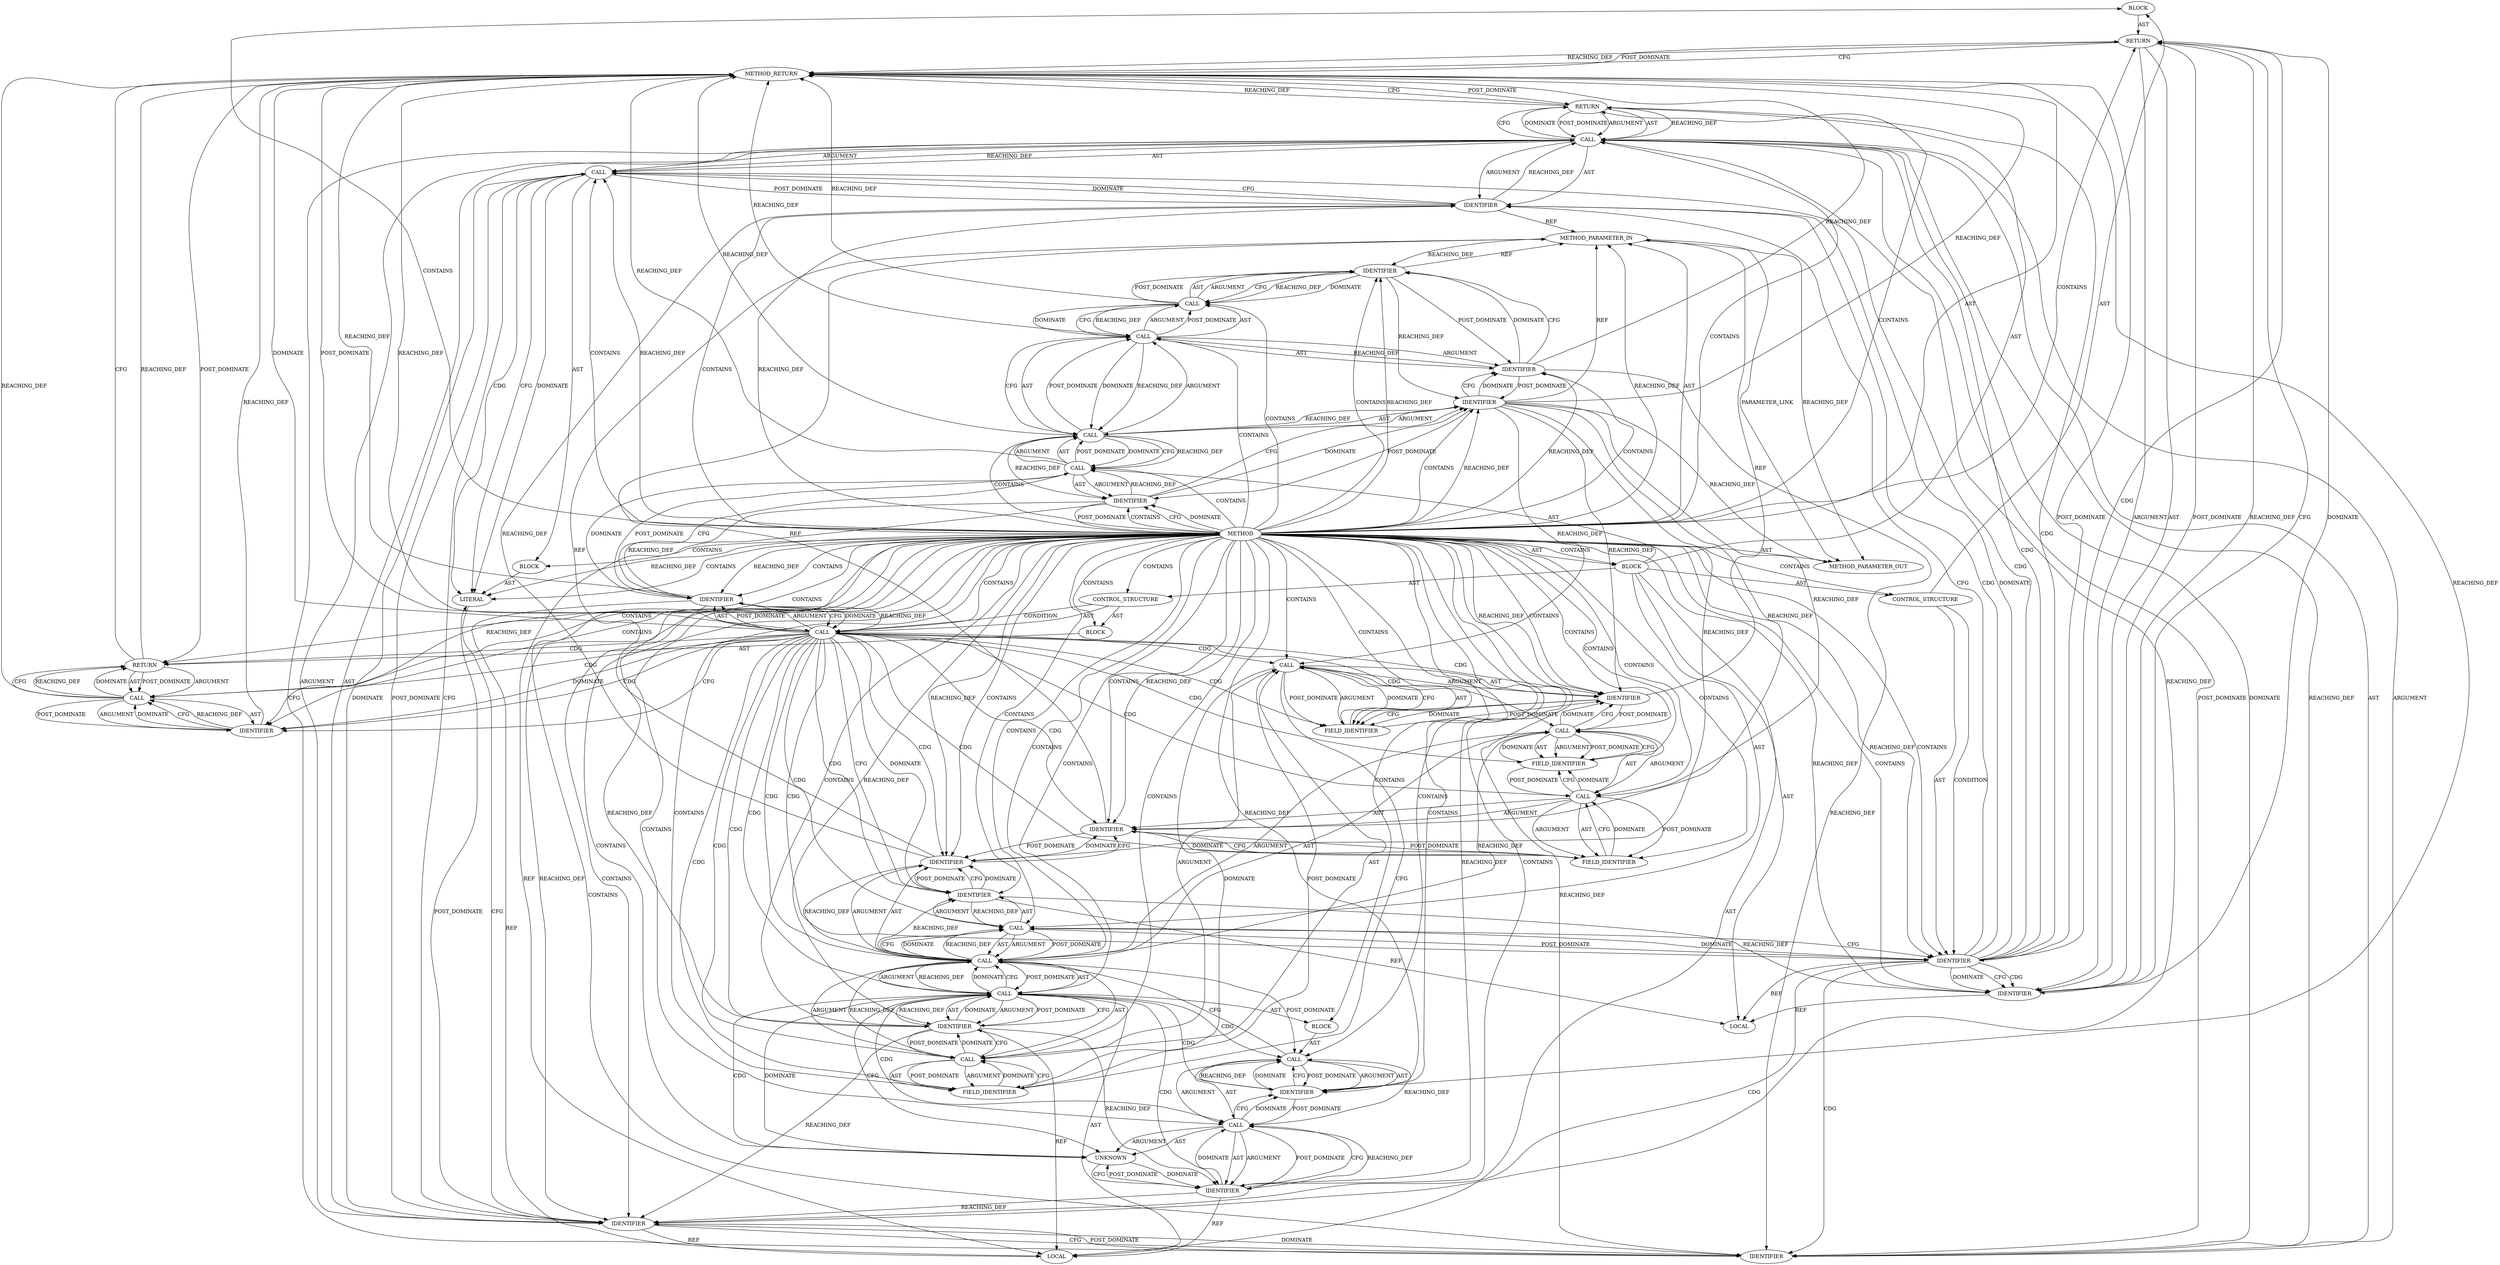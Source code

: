 digraph {
  4423 [label=BLOCK ORDER=2 ARGUMENT_INDEX=-1 CODE="<empty>" COLUMN_NUMBER=3 LINE_NUMBER=1370 TYPE_FULL_NAME="void"]
  4416 [label=CALL ORDER=1 ARGUMENT_INDEX=1 CODE="(void *)(buf) + CEPH_PREAMBLE_LEN" COLUMN_NUMBER=6 METHOD_FULL_NAME="<operator>.addition" LINE_NUMBER=1368 TYPE_FULL_NAME="<empty>" DISPATCH_TYPE="STATIC_DISPATCH" SIGNATURE="" NAME="<operator>.addition"]
  13207 [label=METHOD_PARAMETER_OUT ORDER=1 CODE="struct ceph_connection *con" IS_VARIADIC=false COLUMN_NUMBER=35 LINE_NUMBER=1357 TYPE_FULL_NAME="ceph_connection*" EVALUATION_STRATEGY="BY_VALUE" INDEX=1 NAME="con"]
  4397 [label=CALL ORDER=1 ARGUMENT_INDEX=-1 CODE="-ENOMEM" COLUMN_NUMBER=10 METHOD_FULL_NAME="<operator>.minus" LINE_NUMBER=1365 TYPE_FULL_NAME="<empty>" DISPATCH_TYPE="STATIC_DISPATCH" SIGNATURE="" NAME="<operator>.minus"]
  4394 [label=IDENTIFIER ORDER=1 ARGUMENT_INDEX=1 CODE="buf" COLUMN_NUMBER=7 LINE_NUMBER=1364 TYPE_FULL_NAME="void*" NAME="buf"]
  4396 [label=RETURN ORDER=1 ARGUMENT_INDEX=1 CODE="return -ENOMEM;" COLUMN_NUMBER=3 LINE_NUMBER=1365]
  4384 [label=CALL ORDER=3 ARGUMENT_INDEX=-1 CODE="buf = alloc_conn_buf(con, head_onwire_len(SHA256_DIGEST_SIZE,
						  con_secure(con)))" COLUMN_NUMBER=2 METHOD_FULL_NAME="<operator>.assignment" LINE_NUMBER=1362 TYPE_FULL_NAME="<empty>" DISPATCH_TYPE="STATIC_DISPATCH" SIGNATURE="" NAME="<operator>.assignment"]
  4380 [label=METHOD_PARAMETER_IN ORDER=1 CODE="struct ceph_connection *con" IS_VARIADIC=false COLUMN_NUMBER=35 LINE_NUMBER=1357 TYPE_FULL_NAME="ceph_connection*" EVALUATION_STRATEGY="BY_VALUE" INDEX=1 NAME="con"]
  4405 [label=IDENTIFIER ORDER=1 ARGUMENT_INDEX=1 CODE="con" COLUMN_NUMBER=25 LINE_NUMBER=1367 TYPE_FULL_NAME="ceph_connection*" NAME="con"]
  4419 [label=IDENTIFIER ORDER=2 ARGUMENT_INDEX=2 CODE="buf" COLUMN_NUMBER=6 LINE_NUMBER=1368 TYPE_FULL_NAME="void*" NAME="buf"]
  4389 [label=IDENTIFIER ORDER=1 ARGUMENT_INDEX=1 CODE="SHA256_DIGEST_SIZE" COLUMN_NUMBER=44 LINE_NUMBER=1362 TYPE_FULL_NAME="ANY" NAME="SHA256_DIGEST_SIZE"]
  4395 [label=BLOCK ORDER=2 ARGUMENT_INDEX=-1 CODE="<empty>" COLUMN_NUMBER=3 LINE_NUMBER=1365 TYPE_FULL_NAME="void"]
  4407 [label=FIELD_IDENTIFIER ORDER=2 ARGUMENT_INDEX=2 CODE="in_sign_kvecs" COLUMN_NUMBER=25 LINE_NUMBER=1367 CANONICAL_NAME="in_sign_kvecs"]
  4426 [label=RETURN ORDER=7 ARGUMENT_INDEX=-1 CODE="return prepare_control(con, FRAME_TAG_AUTH_SIGNATURE, buf,
			       SHA256_DIGEST_SIZE);" COLUMN_NUMBER=2 LINE_NUMBER=1372]
  4406 [label=FIELD_IDENTIFIER ORDER=2 ARGUMENT_INDEX=2 CODE="v2" COLUMN_NUMBER=25 LINE_NUMBER=1367 CANONICAL_NAME="v2"]
  4386 [label=CALL ORDER=2 ARGUMENT_INDEX=2 CODE="alloc_conn_buf(con, head_onwire_len(SHA256_DIGEST_SIZE,
						  con_secure(con)))" COLUMN_NUMBER=8 METHOD_FULL_NAME="alloc_conn_buf" LINE_NUMBER=1362 TYPE_FULL_NAME="<empty>" DISPATCH_TYPE="STATIC_DISPATCH" SIGNATURE="" NAME="alloc_conn_buf"]
  4381 [label=BLOCK ORDER=2 ARGUMENT_INDEX=-1 CODE="{
	void *buf;
	int ret;

	buf = alloc_conn_buf(con, head_onwire_len(SHA256_DIGEST_SIZE,
						  con_secure(con)));
	if (!buf)
		return -ENOMEM;

	ret = hmac_sha256(con, con->v2.in_sign_kvecs, con->v2.in_sign_kvec_cnt,
			  CTRL_BODY(buf));
	if (ret)
		return ret;

	return prepare_control(con, FRAME_TAG_AUTH_SIGNATURE, buf,
			       SHA256_DIGEST_SIZE);
}" COLUMN_NUMBER=1 LINE_NUMBER=1358 TYPE_FULL_NAME="void"]
  4434 [label=METHOD_RETURN ORDER=3 CODE="RET" COLUMN_NUMBER=1 LINE_NUMBER=1357 TYPE_FULL_NAME="int" EVALUATION_STRATEGY="BY_VALUE"]
  4433 [label=IDENTIFIER ORDER=4 ARGUMENT_INDEX=4 CODE="SHA256_DIGEST_SIZE" COLUMN_NUMBER=11 LINE_NUMBER=1373 TYPE_FULL_NAME="ANY" NAME="SHA256_DIGEST_SIZE"]
  4431 [label=LITERAL ORDER=1 ARGUMENT_INDEX=1 CODE="7" COLUMN_NUMBER=30 LINE_NUMBER=1372 TYPE_FULL_NAME="int"]
  4420 [label=IDENTIFIER ORDER=2 ARGUMENT_INDEX=2 CODE="CEPH_PREAMBLE_LEN" COLUMN_NUMBER=6 LINE_NUMBER=1368 TYPE_FULL_NAME="ANY" NAME="CEPH_PREAMBLE_LEN"]
  4410 [label=IDENTIFIER ORDER=1 ARGUMENT_INDEX=1 CODE="con" COLUMN_NUMBER=48 LINE_NUMBER=1367 TYPE_FULL_NAME="ceph_connection*" NAME="con"]
  4383 [label=LOCAL ORDER=2 CODE="int ret" COLUMN_NUMBER=6 LINE_NUMBER=1360 TYPE_FULL_NAME="int" NAME="ret"]
  4393 [label=CALL ORDER=1 ARGUMENT_INDEX=-1 CODE="!buf" COLUMN_NUMBER=6 METHOD_FULL_NAME="<operator>.logicalNot" LINE_NUMBER=1364 TYPE_FULL_NAME="<empty>" DISPATCH_TYPE="STATIC_DISPATCH" SIGNATURE="" NAME="<operator>.logicalNot"]
  4385 [label=IDENTIFIER ORDER=1 ARGUMENT_INDEX=1 CODE="buf" COLUMN_NUMBER=2 LINE_NUMBER=1362 TYPE_FULL_NAME="void*" NAME="buf"]
  4404 [label=CALL ORDER=1 ARGUMENT_INDEX=1 CODE="con->v2" COLUMN_NUMBER=25 METHOD_FULL_NAME="<operator>.indirectFieldAccess" LINE_NUMBER=1367 TYPE_FULL_NAME="<empty>" DISPATCH_TYPE="STATIC_DISPATCH" SIGNATURE="" NAME="<operator>.indirectFieldAccess"]
  4402 [label=IDENTIFIER ORDER=1 ARGUMENT_INDEX=1 CODE="con" COLUMN_NUMBER=20 LINE_NUMBER=1367 TYPE_FULL_NAME="ceph_connection*" NAME="con"]
  4409 [label=CALL ORDER=1 ARGUMENT_INDEX=1 CODE="con->v2" COLUMN_NUMBER=48 METHOD_FULL_NAME="<operator>.indirectFieldAccess" LINE_NUMBER=1367 TYPE_FULL_NAME="<empty>" DISPATCH_TYPE="STATIC_DISPATCH" SIGNATURE="" NAME="<operator>.indirectFieldAccess"]
  4379 [label=METHOD COLUMN_NUMBER=1 LINE_NUMBER=1357 COLUMN_NUMBER_END=5 IS_EXTERNAL=false SIGNATURE="int prepare_auth_signature (ceph_connection*)" NAME="prepare_auth_signature" AST_PARENT_TYPE="TYPE_DECL" AST_PARENT_FULL_NAME="messenger_v2.c:<global>" ORDER=66 CODE="static int prepare_auth_signature(struct ceph_connection *con)
{
	void *buf;
	int ret;

	buf = alloc_conn_buf(con, head_onwire_len(SHA256_DIGEST_SIZE,
						  con_secure(con)));
	if (!buf)
		return -ENOMEM;

	ret = hmac_sha256(con, con->v2.in_sign_kvecs, con->v2.in_sign_kvec_cnt,
			  CTRL_BODY(buf));
	if (ret)
		return ret;

	return prepare_control(con, FRAME_TAG_AUTH_SIGNATURE, buf,
			       SHA256_DIGEST_SIZE);
}" FULL_NAME="prepare_auth_signature" LINE_NUMBER_END=1368 FILENAME="messenger_v2.c"]
  4401 [label=CALL ORDER=2 ARGUMENT_INDEX=2 CODE="hmac_sha256(con, con->v2.in_sign_kvecs, con->v2.in_sign_kvec_cnt,
			  CTRL_BODY(buf))" COLUMN_NUMBER=8 METHOD_FULL_NAME="hmac_sha256" LINE_NUMBER=1367 TYPE_FULL_NAME="<empty>" DISPATCH_TYPE="STATIC_DISPATCH" SIGNATURE="" NAME="hmac_sha256"]
  4400 [label=IDENTIFIER ORDER=1 ARGUMENT_INDEX=1 CODE="ret" COLUMN_NUMBER=2 LINE_NUMBER=1367 TYPE_FULL_NAME="int" NAME="ret"]
  4387 [label=IDENTIFIER ORDER=1 ARGUMENT_INDEX=1 CODE="con" COLUMN_NUMBER=23 LINE_NUMBER=1362 TYPE_FULL_NAME="ceph_connection*" NAME="con"]
  4392 [label=CONTROL_STRUCTURE CONTROL_STRUCTURE_TYPE="IF" ORDER=4 PARSER_TYPE_NAME="CASTIfStatement" ARGUMENT_INDEX=-1 CODE="if (!buf)" COLUMN_NUMBER=2 LINE_NUMBER=1364]
  4425 [label=IDENTIFIER ORDER=1 ARGUMENT_INDEX=-1 CODE="ret" COLUMN_NUMBER=10 LINE_NUMBER=1370 TYPE_FULL_NAME="int" NAME="ret"]
  4427 [label=CALL ORDER=1 ARGUMENT_INDEX=-1 CODE="prepare_control(con, FRAME_TAG_AUTH_SIGNATURE, buf,
			       SHA256_DIGEST_SIZE)" COLUMN_NUMBER=9 METHOD_FULL_NAME="prepare_control" LINE_NUMBER=1372 TYPE_FULL_NAME="<empty>" DISPATCH_TYPE="STATIC_DISPATCH" SIGNATURE="" NAME="prepare_control"]
  4421 [label=CONTROL_STRUCTURE CONTROL_STRUCTURE_TYPE="IF" ORDER=6 PARSER_TYPE_NAME="CASTIfStatement" ARGUMENT_INDEX=-1 CODE="if (ret)" COLUMN_NUMBER=2 LINE_NUMBER=1369]
  4428 [label=IDENTIFIER ORDER=1 ARGUMENT_INDEX=1 CODE="con" COLUMN_NUMBER=25 LINE_NUMBER=1372 TYPE_FULL_NAME="ceph_connection*" NAME="con"]
  4398 [label=IDENTIFIER ORDER=1 ARGUMENT_INDEX=1 CODE="ENOMEM" COLUMN_NUMBER=11 LINE_NUMBER=1365 TYPE_FULL_NAME="ANY" NAME="ENOMEM"]
  4430 [label=BLOCK ORDER=1 ARGUMENT_INDEX=1 CODE="<empty>" TYPE_FULL_NAME="void"]
  4408 [label=CALL ORDER=3 ARGUMENT_INDEX=3 CODE="con->v2.in_sign_kvec_cnt" COLUMN_NUMBER=48 METHOD_FULL_NAME="<operator>.fieldAccess" LINE_NUMBER=1367 TYPE_FULL_NAME="<empty>" DISPATCH_TYPE="STATIC_DISPATCH" SIGNATURE="" NAME="<operator>.fieldAccess"]
  4403 [label=CALL ORDER=2 ARGUMENT_INDEX=2 CODE="con->v2.in_sign_kvecs" COLUMN_NUMBER=25 METHOD_FULL_NAME="<operator>.fieldAccess" LINE_NUMBER=1367 TYPE_FULL_NAME="<empty>" DISPATCH_TYPE="STATIC_DISPATCH" SIGNATURE="" NAME="<operator>.fieldAccess"]
  4391 [label=IDENTIFIER ORDER=1 ARGUMENT_INDEX=1 CODE="con" COLUMN_NUMBER=20 LINE_NUMBER=1363 TYPE_FULL_NAME="ceph_connection*" NAME="con"]
  4418 [label=UNKNOWN ORDER=1 PARSER_TYPE_NAME="CASTTypeId" ARGUMENT_INDEX=1 CODE="void *" COLUMN_NUMBER=6 LINE_NUMBER=1368 TYPE_FULL_NAME="<empty>" CONTAINED_REF="<empty>"]
  4422 [label=IDENTIFIER ORDER=1 ARGUMENT_INDEX=-1 CODE="ret" COLUMN_NUMBER=6 LINE_NUMBER=1369 TYPE_FULL_NAME="int" NAME="ret"]
  4382 [label=LOCAL ORDER=2 CODE="void* buf" COLUMN_NUMBER=7 LINE_NUMBER=1359 TYPE_FULL_NAME="void*" NAME="buf"]
  4415 [label=BLOCK ORDER=3 ARGUMENT_INDEX=1 CODE="<empty>" TYPE_FULL_NAME="void"]
  4413 [label=CALL ORDER=4 ARGUMENT_INDEX=4 CODE="CTRL_BODY(buf)" COLUMN_NUMBER=6 METHOD_FULL_NAME="messenger_v2.c:71:71:CTRL_BODY:1" LINE_NUMBER=1368 TYPE_FULL_NAME="ANY" DISPATCH_TYPE="INLINED" SIGNATURE="" NAME="CTRL_BODY"]
  4414 [label=IDENTIFIER ORDER=1 ARGUMENT_INDEX=1 CODE="buf" COLUMN_NUMBER=6 LINE_NUMBER=1368 TYPE_FULL_NAME="void*" NAME="buf"]
  4411 [label=FIELD_IDENTIFIER ORDER=2 ARGUMENT_INDEX=2 CODE="v2" COLUMN_NUMBER=48 LINE_NUMBER=1367 CANONICAL_NAME="v2"]
  4424 [label=RETURN ORDER=1 ARGUMENT_INDEX=1 CODE="return ret;" COLUMN_NUMBER=3 LINE_NUMBER=1370]
  4412 [label=FIELD_IDENTIFIER ORDER=2 ARGUMENT_INDEX=2 CODE="in_sign_kvec_cnt" COLUMN_NUMBER=48 LINE_NUMBER=1367 CANONICAL_NAME="in_sign_kvec_cnt"]
  4417 [label=CALL ORDER=1 ARGUMENT_INDEX=1 CODE="(void *)(buf)" COLUMN_NUMBER=6 METHOD_FULL_NAME="<operator>.cast" LINE_NUMBER=1368 TYPE_FULL_NAME="<empty>" DISPATCH_TYPE="STATIC_DISPATCH" SIGNATURE="" NAME="<operator>.cast"]
  4399 [label=CALL ORDER=5 ARGUMENT_INDEX=-1 CODE="ret = hmac_sha256(con, con->v2.in_sign_kvecs, con->v2.in_sign_kvec_cnt,
			  CTRL_BODY(buf))" COLUMN_NUMBER=2 METHOD_FULL_NAME="<operator>.assignment" LINE_NUMBER=1367 TYPE_FULL_NAME="<empty>" DISPATCH_TYPE="STATIC_DISPATCH" SIGNATURE="" NAME="<operator>.assignment"]
  4388 [label=CALL ORDER=2 ARGUMENT_INDEX=2 CODE="head_onwire_len(SHA256_DIGEST_SIZE,
						  con_secure(con))" COLUMN_NUMBER=28 METHOD_FULL_NAME="head_onwire_len" LINE_NUMBER=1362 TYPE_FULL_NAME="<empty>" DISPATCH_TYPE="STATIC_DISPATCH" SIGNATURE="" NAME="head_onwire_len"]
  4432 [label=IDENTIFIER ORDER=3 ARGUMENT_INDEX=3 CODE="buf" COLUMN_NUMBER=56 LINE_NUMBER=1372 TYPE_FULL_NAME="void*" NAME="buf"]
  4390 [label=CALL ORDER=2 ARGUMENT_INDEX=2 CODE="con_secure(con)" COLUMN_NUMBER=9 METHOD_FULL_NAME="con_secure" LINE_NUMBER=1363 TYPE_FULL_NAME="<empty>" DISPATCH_TYPE="STATIC_DISPATCH" SIGNATURE="" NAME="con_secure"]
  4429 [label=CALL ORDER=2 ARGUMENT_INDEX=2 CODE="FRAME_TAG_AUTH_SIGNATURE" COLUMN_NUMBER=30 METHOD_FULL_NAME="messenger_v2.c:36:36:FRAME_TAG_AUTH_SIGNATURE:0" LINE_NUMBER=1372 TYPE_FULL_NAME="int" DISPATCH_TYPE="INLINED" SIGNATURE="" NAME="FRAME_TAG_AUTH_SIGNATURE"]
  4409 -> 4411 [label=AST ]
  4393 -> 4407 [label=CDG ]
  4401 -> 4402 [label=AST ]
  4397 -> 4398 [label=AST ]
  4390 -> 4434 [label=REACHING_DEF VARIABLE="con_secure(con)"]
  4427 -> 4426 [label=REACHING_DEF VARIABLE="prepare_control(con, FRAME_TAG_AUTH_SIGNATURE, buf,
			       SHA256_DIGEST_SIZE)"]
  4379 -> 4390 [label=CONTAINS ]
  4406 -> 4405 [label=POST_DOMINATE ]
  4410 -> 4403 [label=POST_DOMINATE ]
  4420 -> 4434 [label=REACHING_DEF VARIABLE="CEPH_PREAMBLE_LEN"]
  4403 -> 4404 [label=AST ]
  4399 -> 4400 [label=AST ]
  4387 -> 4405 [label=REACHING_DEF VARIABLE="con"]
  4426 -> 4427 [label=POST_DOMINATE ]
  4432 -> 4433 [label=CFG ]
  4391 -> 4387 [label=REACHING_DEF VARIABLE="con"]
  4392 -> 4395 [label=AST ]
  4398 -> 4434 [label=REACHING_DEF VARIABLE="ENOMEM"]
  4417 -> 4419 [label=POST_DOMINATE ]
  4419 -> 4418 [label=POST_DOMINATE ]
  4393 -> 4412 [label=CDG ]
  4395 -> 4396 [label=AST ]
  4420 -> 4416 [label=REACHING_DEF VARIABLE="CEPH_PREAMBLE_LEN"]
  4379 -> 4385 [label=CONTAINS ]
  4388 -> 4386 [label=REACHING_DEF VARIABLE="head_onwire_len(SHA256_DIGEST_SIZE,
						  con_secure(con))"]
  4379 -> 4430 [label=CONTAINS ]
  4393 -> 4408 [label=CDG ]
  4393 -> 4394 [label=AST ]
  4379 -> 4385 [label=CFG ]
  4379 -> 4419 [label=CONTAINS ]
  4379 -> 4434 [label=AST ]
  4411 -> 4409 [label=DOMINATE ]
  4379 -> 4415 [label=CONTAINS ]
  4393 -> 4400 [label=CDG ]
  4413 -> 4382 [label=AST ]
  4420 -> 4417 [label=POST_DOMINATE ]
  4427 -> 4428 [label=AST ]
  4425 -> 4424 [label=REACHING_DEF VARIABLE="ret"]
  4413 -> 4418 [label=CDG ]
  4413 -> 4418 [label=DOMINATE ]
  4390 -> 4388 [label=REACHING_DEF VARIABLE="con_secure(con)"]
  4427 -> 4429 [label=AST ]
  4381 -> 4384 [label=AST ]
  4416 -> 4417 [label=ARGUMENT ]
  4394 -> 4393 [label=CFG ]
  4381 -> 4392 [label=AST ]
  4428 -> 4429 [label=DOMINATE ]
  4387 -> 4380 [label=REF ]
  4406 -> 4404 [label=CFG ]
  4379 -> 4414 [label=CONTAINS ]
  4422 -> 4428 [label=DOMINATE ]
  4389 -> 4391 [label=DOMINATE ]
  4386 -> 4387 [label=AST ]
  4379 -> 4418 [label=CONTAINS ]
  4386 -> 4387 [label=ARGUMENT ]
  4392 -> 4393 [label=CONDITION ]
  4393 -> 4434 [label=REACHING_DEF VARIABLE="!buf"]
  4379 -> 4405 [label=CONTAINS ]
  4433 -> 4427 [label=CFG ]
  4414 -> 4432 [label=REACHING_DEF VARIABLE="buf"]
  4434 -> 4422 [label=POST_DOMINATE ]
  4419 -> 4432 [label=REACHING_DEF VARIABLE="buf"]
  4379 -> 4413 [label=CONTAINS ]
  4379 -> 4429 [label=CONTAINS ]
  4387 -> 13207 [label=REACHING_DEF VARIABLE="con"]
  4394 -> 4393 [label=DOMINATE ]
  4429 -> 4431 [label=CDG ]
  4384 -> 4385 [label=AST ]
  4434 -> 4393 [label=POST_DOMINATE ]
  4416 -> 4420 [label=POST_DOMINATE ]
  4408 -> 4412 [label=AST ]
  4422 -> 4425 [label=CFG ]
  4405 -> 4406 [label=CFG ]
  4429 -> 4432 [label=CFG ]
  4381 -> 4426 [label=AST ]
  4379 -> 4410 [label=CONTAINS ]
  4385 -> 4387 [label=CFG ]
  4389 -> 4388 [label=REACHING_DEF VARIABLE="SHA256_DIGEST_SIZE"]
  4384 -> 4394 [label=CFG ]
  4427 -> 4432 [label=ARGUMENT ]
  4412 -> 4408 [label=DOMINATE ]
  4384 -> 4385 [label=ARGUMENT ]
  4379 -> 4399 [label=CONTAINS ]
  4391 -> 4390 [label=CFG ]
  4391 -> 4380 [label=REF ]
  4388 -> 4390 [label=ARGUMENT ]
  4418 -> 4419 [label=DOMINATE ]
  4433 -> 4432 [label=POST_DOMINATE ]
  4379 -> 4420 [label=REACHING_DEF VARIABLE=""]
  4399 -> 4401 [label=POST_DOMINATE ]
  4400 -> 4402 [label=CFG ]
  4416 -> 4420 [label=ARGUMENT ]
  4387 -> 4402 [label=REACHING_DEF VARIABLE="con"]
  4393 -> 4398 [label=CFG ]
  4401 -> 4403 [label=ARGUMENT ]
  4404 -> 4406 [label=ARGUMENT ]
  4397 -> 4434 [label=REACHING_DEF VARIABLE="-ENOMEM"]
  4379 -> 4425 [label=REACHING_DEF VARIABLE=""]
  4393 -> 4413 [label=CDG ]
  4379 -> 4393 [label=CONTAINS ]
  4388 -> 4386 [label=DOMINATE ]
  4401 -> 4408 [label=AST ]
  4405 -> 4406 [label=DOMINATE ]
  4393 -> 4411 [label=CDG ]
  4426 -> 4434 [label=REACHING_DEF VARIABLE="<RET>"]
  4414 -> 4382 [label=REF ]
  4426 -> 4434 [label=CFG ]
  4408 -> 4409 [label=AST ]
  4434 -> 4426 [label=POST_DOMINATE ]
  4393 -> 4404 [label=CDG ]
  4386 -> 4388 [label=ARGUMENT ]
  4386 -> 4384 [label=DOMINATE ]
  4416 -> 4417 [label=AST ]
  4399 -> 4401 [label=AST ]
  4401 -> 4399 [label=CFG ]
  4381 -> 4383 [label=AST ]
  4379 -> 4407 [label=CONTAINS ]
  4398 -> 4397 [label=DOMINATE ]
  4412 -> 4408 [label=CFG ]
  4422 -> 4429 [label=CDG ]
  4404 -> 4406 [label=AST ]
  4379 -> 4414 [label=REACHING_DEF VARIABLE=""]
  4379 -> 4391 [label=CONTAINS ]
  4427 -> 4433 [label=AST ]
  4390 -> 4388 [label=DOMINATE ]
  4409 -> 4410 [label=ARGUMENT ]
  4400 -> 4425 [label=REACHING_DEF VARIABLE="ret"]
  4393 -> 4401 [label=CDG ]
  4387 -> 4410 [label=REACHING_DEF VARIABLE="con"]
  4388 -> 4386 [label=CFG ]
  4423 -> 4424 [label=AST ]
  4403 -> 4407 [label=AST ]
  4379 -> 4412 [label=CONTAINS ]
  4404 -> 4407 [label=CFG ]
  4385 -> 4384 [label=REACHING_DEF VARIABLE="buf"]
  4391 -> 4390 [label=REACHING_DEF VARIABLE="con"]
  4401 -> 4403 [label=AST ]
  4414 -> 4413 [label=DOMINATE ]
  4424 -> 4425 [label=ARGUMENT ]
  4422 -> 4427 [label=CDG ]
  4408 -> 4412 [label=POST_DOMINATE ]
  4379 -> 4402 [label=REACHING_DEF VARIABLE=""]
  4384 -> 4386 [label=ARGUMENT ]
  4379 -> 4404 [label=CONTAINS ]
  4385 -> 4379 [label=POST_DOMINATE ]
  4409 -> 4411 [label=POST_DOMINATE ]
  4379 -> 4384 [label=CONTAINS ]
  4401 -> 4399 [label=DOMINATE ]
  4400 -> 4399 [label=REACHING_DEF VARIABLE="ret"]
  4393 -> 4409 [label=CDG ]
  4412 -> 4409 [label=POST_DOMINATE ]
  4403 -> 4401 [label=REACHING_DEF VARIABLE="con->v2.in_sign_kvecs"]
  4422 -> 4432 [label=CDG ]
  4399 -> 4401 [label=ARGUMENT ]
  4394 -> 4384 [label=POST_DOMINATE ]
  4417 -> 4420 [label=CFG ]
  4401 -> 4399 [label=REACHING_DEF VARIABLE="hmac_sha256(con, con->v2.in_sign_kvecs, con->v2.in_sign_kvec_cnt,
			  CTRL_BODY(buf))"]
  4429 -> 4427 [label=REACHING_DEF VARIABLE="FRAME_TAG_AUTH_SIGNATURE"]
  4379 -> 4429 [label=REACHING_DEF VARIABLE=""]
  4403 -> 4407 [label=ARGUMENT ]
  4405 -> 4380 [label=REF ]
  4422 -> 4424 [label=CDG ]
  4379 -> 4398 [label=REACHING_DEF VARIABLE=""]
  4413 -> 4417 [label=CDG ]
  4410 -> 4380 [label=REF ]
  4401 -> 4413 [label=POST_DOMINATE ]
  4433 -> 4427 [label=DOMINATE ]
  4379 -> 4433 [label=CONTAINS ]
  4379 -> 4431 [label=REACHING_DEF VARIABLE=""]
  4404 -> 4405 [label=AST ]
  4426 -> 4427 [label=ARGUMENT ]
  4402 -> 4380 [label=REF ]
  4408 -> 4414 [label=DOMINATE ]
  4379 -> 4421 [label=CONTAINS ]
  4393 -> 4414 [label=CDG ]
  4419 -> 4417 [label=CFG ]
  4414 -> 4413 [label=CFG ]
  4379 -> 4417 [label=CONTAINS ]
  4399 -> 4422 [label=CFG ]
  4398 -> 4397 [label=CFG ]
  4380 -> 13207 [label=PARAMETER_LINK ]
  4396 -> 4434 [label=CFG ]
  4427 -> 4433 [label=ARGUMENT ]
  4379 -> 4420 [label=CONTAINS ]
  4417 -> 4419 [label=AST ]
  4385 -> 4394 [label=REACHING_DEF VARIABLE="buf"]
  4394 -> 4382 [label=REF ]
  4393 -> 4394 [label=POST_DOMINATE ]
  4388 -> 4434 [label=REACHING_DEF VARIABLE="head_onwire_len(SHA256_DIGEST_SIZE,
						  con_secure(con))"]
  4379 -> 4432 [label=REACHING_DEF VARIABLE=""]
  4402 -> 4405 [label=DOMINATE ]
  4411 -> 4409 [label=CFG ]
  4390 -> 4391 [label=POST_DOMINATE ]
  4413 -> 4415 [label=AST ]
  4379 -> 4419 [label=REACHING_DEF VARIABLE=""]
  4413 -> 4401 [label=REACHING_DEF VARIABLE="CTRL_BODY(buf)"]
  4387 -> 4409 [label=REACHING_DEF VARIABLE="con"]
  4404 -> 4407 [label=DOMINATE ]
  4409 -> 4412 [label=DOMINATE ]
  4393 -> 4405 [label=CDG ]
  4428 -> 4380 [label=REF ]
  4379 -> 4427 [label=CONTAINS ]
  4413 -> 4414 [label=AST ]
  4379 -> 4433 [label=REACHING_DEF VARIABLE=""]
  4404 -> 4406 [label=POST_DOMINATE ]
  4392 -> 4393 [label=AST ]
  4387 -> 4385 [label=POST_DOMINATE ]
  4379 -> 4406 [label=CONTAINS ]
  4379 -> 13207 [label=AST ]
  4417 -> 4418 [label=ARGUMENT ]
  4390 -> 4391 [label=AST ]
  4396 -> 4434 [label=REACHING_DEF VARIABLE="<RET>"]
  4409 -> 4411 [label=ARGUMENT ]
  4388 -> 4389 [label=AST ]
  4379 -> 4387 [label=CONTAINS ]
  4396 -> 4397 [label=AST ]
  4389 -> 4433 [label=REACHING_DEF VARIABLE="SHA256_DIGEST_SIZE"]
  4432 -> 4382 [label=REF ]
  4401 -> 4416 [label=POST_DOMINATE ]
  4399 -> 4400 [label=ARGUMENT ]
  4419 -> 4417 [label=REACHING_DEF VARIABLE="buf"]
  4403 -> 4404 [label=ARGUMENT ]
  4381 -> 4382 [label=AST ]
  4401 -> 4402 [label=ARGUMENT ]
  4379 -> 4424 [label=CONTAINS ]
  4379 -> 4380 [label=AST ]
  4424 -> 4434 [label=CFG ]
  4379 -> 4408 [label=CONTAINS ]
  4427 -> 4429 [label=ARGUMENT ]
  4379 -> 4394 [label=REACHING_DEF VARIABLE=""]
  4393 -> 4397 [label=CDG ]
  4403 -> 4410 [label=DOMINATE ]
  4411 -> 4410 [label=POST_DOMINATE ]
  4422 -> 4426 [label=CDG ]
  4379 -> 4380 [label=REACHING_DEF VARIABLE=""]
  4379 -> 4394 [label=CONTAINS ]
  4393 -> 4396 [label=CDG ]
  4384 -> 4434 [label=REACHING_DEF VARIABLE="buf = alloc_conn_buf(con, head_onwire_len(SHA256_DIGEST_SIZE,
						  con_secure(con)))"]
  4397 -> 4396 [label=CFG ]
  4399 -> 4422 [label=DOMINATE ]
  4405 -> 4402 [label=POST_DOMINATE ]
  4422 -> 4425 [label=CDG ]
  4408 -> 4401 [label=REACHING_DEF VARIABLE="con->v2.in_sign_kvec_cnt"]
  4434 -> 4396 [label=POST_DOMINATE ]
  4379 -> 4410 [label=REACHING_DEF VARIABLE=""]
  4390 -> 4388 [label=CFG ]
  4379 -> 4405 [label=REACHING_DEF VARIABLE=""]
  4421 -> 4422 [label=AST ]
  4427 -> 4426 [label=CFG ]
  4379 -> 4426 [label=CONTAINS ]
  4431 -> 4432 [label=CFG ]
  4432 -> 4431 [label=POST_DOMINATE ]
  4379 -> 4392 [label=CONTAINS ]
  4393 -> 4403 [label=CDG ]
  4379 -> 4396 [label=CONTAINS ]
  4425 -> 4424 [label=CFG ]
  4380 -> 13207 [label=REACHING_DEF VARIABLE="con"]
  4393 -> 4398 [label=DOMINATE ]
  4393 -> 4406 [label=CDG ]
  4386 -> 4385 [label=REACHING_DEF VARIABLE="alloc_conn_buf(con, head_onwire_len(SHA256_DIGEST_SIZE,
						  con_secure(con)))"]
  4422 -> 4428 [label=CFG ]
  4379 -> 4395 [label=CONTAINS ]
  4403 -> 4407 [label=POST_DOMINATE ]
  4396 -> 4397 [label=POST_DOMINATE ]
  4421 -> 4422 [label=CONDITION ]
  4393 -> 4400 [label=CFG ]
  4410 -> 4411 [label=DOMINATE ]
  4381 -> 4421 [label=AST ]
  4379 -> 4431 [label=CONTAINS ]
  4409 -> 4412 [label=CFG ]
  4407 -> 4404 [label=POST_DOMINATE ]
  4427 -> 4426 [label=DOMINATE ]
  4396 -> 4397 [label=ARGUMENT ]
  4420 -> 4416 [label=DOMINATE ]
  4424 -> 4425 [label=POST_DOMINATE ]
  4407 -> 4403 [label=CFG ]
  4414 -> 4408 [label=POST_DOMINATE ]
  4389 -> 4391 [label=CFG ]
  4410 -> 4411 [label=CFG ]
  4393 -> 4402 [label=CDG ]
  4393 -> 4398 [label=CDG ]
  4390 -> 4391 [label=ARGUMENT ]
  4386 -> 4384 [label=CFG ]
  4422 -> 4425 [label=DOMINATE ]
  4379 -> 4411 [label=CONTAINS ]
  4413 -> 4416 [label=CDG ]
  4388 -> 4390 [label=POST_DOMINATE ]
  4379 -> 4400 [label=CONTAINS ]
  4379 -> 4391 [label=REACHING_DEF VARIABLE=""]
  4389 -> 4434 [label=REACHING_DEF VARIABLE="SHA256_DIGEST_SIZE"]
  4397 -> 4396 [label=REACHING_DEF VARIABLE="-ENOMEM"]
  4379 -> 4422 [label=REACHING_DEF VARIABLE=""]
  4393 -> 4422 [label=CDG ]
  4379 -> 4388 [label=CONTAINS ]
  4409 -> 4410 [label=AST ]
  4402 -> 4401 [label=REACHING_DEF VARIABLE="con"]
  4432 -> 4427 [label=REACHING_DEF VARIABLE="buf"]
  4379 -> 4401 [label=CONTAINS ]
  4413 -> 4418 [label=CFG ]
  4379 -> 4422 [label=CONTAINS ]
  4413 -> 4420 [label=CDG ]
  4428 -> 4429 [label=CFG ]
  4393 -> 4399 [label=CDG ]
  4379 -> 4387 [label=REACHING_DEF VARIABLE=""]
  4422 -> 4399 [label=POST_DOMINATE ]
  4418 -> 4419 [label=CFG ]
  4379 -> 4389 [label=REACHING_DEF VARIABLE=""]
  4391 -> 4389 [label=POST_DOMINATE ]
  4379 -> 4386 [label=CONTAINS ]
  4419 -> 4417 [label=DOMINATE ]
  4379 -> 4402 [label=CONTAINS ]
  4381 -> 4399 [label=AST ]
  4413 -> 4419 [label=CDG ]
  4422 -> 4433 [label=CDG ]
  4422 -> 4383 [label=REF ]
  4425 -> 4424 [label=DOMINATE ]
  4379 -> 4416 [label=CONTAINS ]
  4427 -> 4432 [label=AST ]
  4424 -> 4425 [label=AST ]
  4400 -> 4383 [label=REF ]
  4379 -> 4381 [label=AST ]
  4417 -> 4416 [label=REACHING_DEF VARIABLE="(void *)(buf)"]
  4384 -> 4386 [label=AST ]
  4429 -> 4431 [label=DOMINATE ]
  4430 -> 4431 [label=AST ]
  4413 -> 4414 [label=ARGUMENT ]
  4379 -> 4423 [label=CONTAINS ]
  4387 -> 4389 [label=CFG ]
  4406 -> 4404 [label=DOMINATE ]
  4385 -> 4382 [label=REF ]
  4425 -> 4383 [label=REF ]
  4427 -> 4428 [label=ARGUMENT ]
  4408 -> 4414 [label=CFG ]
  4416 -> 4401 [label=CFG ]
  4393 -> 4410 [label=CDG ]
  4380 -> 4391 [label=REACHING_DEF VARIABLE="con"]
  4387 -> 4434 [label=REACHING_DEF VARIABLE="con"]
  4403 -> 4410 [label=CFG ]
  4393 -> 4434 [label=DOMINATE ]
  4408 -> 4409 [label=ARGUMENT ]
  4417 -> 4418 [label=AST ]
  4422 -> 4428 [label=CDG ]
  4429 -> 4428 [label=POST_DOMINATE ]
  4379 -> 4397 [label=CONTAINS ]
  4388 -> 4390 [label=AST ]
  4397 -> 4398 [label=POST_DOMINATE ]
  4386 -> 4388 [label=AST ]
  4401 -> 4400 [label=REACHING_DEF VARIABLE="hmac_sha256(con, con->v2.in_sign_kvecs, con->v2.in_sign_kvec_cnt,
			  CTRL_BODY(buf))"]
  4417 -> 4419 [label=ARGUMENT ]
  4379 -> 4432 [label=CONTAINS ]
  4432 -> 4433 [label=DOMINATE ]
  4386 -> 4388 [label=POST_DOMINATE ]
  4393 -> 4394 [label=ARGUMENT ]
  4429 -> 4430 [label=AST ]
  4415 -> 4416 [label=AST ]
  4402 -> 4405 [label=CFG ]
  4397 -> 4396 [label=DOMINATE ]
  4389 -> 4387 [label=POST_DOMINATE ]
  4379 -> 4403 [label=CONTAINS ]
  4384 -> 4394 [label=DOMINATE ]
  4379 -> 4381 [label=CONTAINS ]
  4394 -> 4393 [label=REACHING_DEF VARIABLE="buf"]
  4400 -> 4402 [label=DOMINATE ]
  4433 -> 4427 [label=REACHING_DEF VARIABLE="SHA256_DIGEST_SIZE"]
  4402 -> 4428 [label=REACHING_DEF VARIABLE="con"]
  4426 -> 4427 [label=AST ]
  4379 -> 4425 [label=CONTAINS ]
  4404 -> 4405 [label=ARGUMENT ]
  4429 -> 4431 [label=CFG ]
  4408 -> 4412 [label=ARGUMENT ]
  4427 -> 4433 [label=POST_DOMINATE ]
  4416 -> 4420 [label=AST ]
  4401 -> 4408 [label=ARGUMENT ]
  4394 -> 4434 [label=REACHING_DEF VARIABLE="buf"]
  4379 -> 4389 [label=CONTAINS ]
  4413 -> 4414 [label=POST_DOMINATE ]
  4413 -> 4401 [label=DOMINATE ]
  4419 -> 4382 [label=REF ]
  4379 -> 4409 [label=CONTAINS ]
  4407 -> 4403 [label=DOMINATE ]
  4424 -> 4434 [label=REACHING_DEF VARIABLE="<RET>"]
  4401 -> 4413 [label=AST ]
  4379 -> 4428 [label=CONTAINS ]
  4388 -> 4389 [label=ARGUMENT ]
  4417 -> 4420 [label=DOMINATE ]
  4379 -> 4385 [label=DOMINATE ]
  4414 -> 4413 [label=REACHING_DEF VARIABLE="buf"]
  4386 -> 4434 [label=REACHING_DEF VARIABLE="alloc_conn_buf(con, head_onwire_len(SHA256_DIGEST_SIZE,
						  con_secure(con)))"]
  4379 -> 4398 [label=CONTAINS ]
  4387 -> 4386 [label=REACHING_DEF VARIABLE="con"]
  4387 -> 4404 [label=REACHING_DEF VARIABLE="con"]
  4429 -> 4432 [label=DOMINATE ]
  4413 -> 4401 [label=CFG ]
  4379 -> 4428 [label=REACHING_DEF VARIABLE=""]
  4401 -> 4413 [label=ARGUMENT ]
  4428 -> 4427 [label=REACHING_DEF VARIABLE="con"]
  4398 -> 4397 [label=REACHING_DEF VARIABLE="ENOMEM"]
  4386 -> 4384 [label=REACHING_DEF VARIABLE="alloc_conn_buf(con, head_onwire_len(SHA256_DIGEST_SIZE,
						  con_secure(con)))"]
  4402 -> 4400 [label=POST_DOMINATE ]
  4421 -> 4423 [label=AST ]
  4384 -> 4386 [label=POST_DOMINATE ]
  4385 -> 4387 [label=DOMINATE ]
  4414 -> 4419 [label=REACHING_DEF VARIABLE="buf"]
  4397 -> 4398 [label=ARGUMENT ]
  4434 -> 4424 [label=POST_DOMINATE ]
  4393 -> 4400 [label=DOMINATE ]
  4394 -> 4414 [label=REACHING_DEF VARIABLE="buf"]
  4391 -> 4390 [label=DOMINATE ]
  4432 -> 4429 [label=POST_DOMINATE ]
  4387 -> 4389 [label=DOMINATE ]
  4420 -> 4416 [label=CFG ]
}
